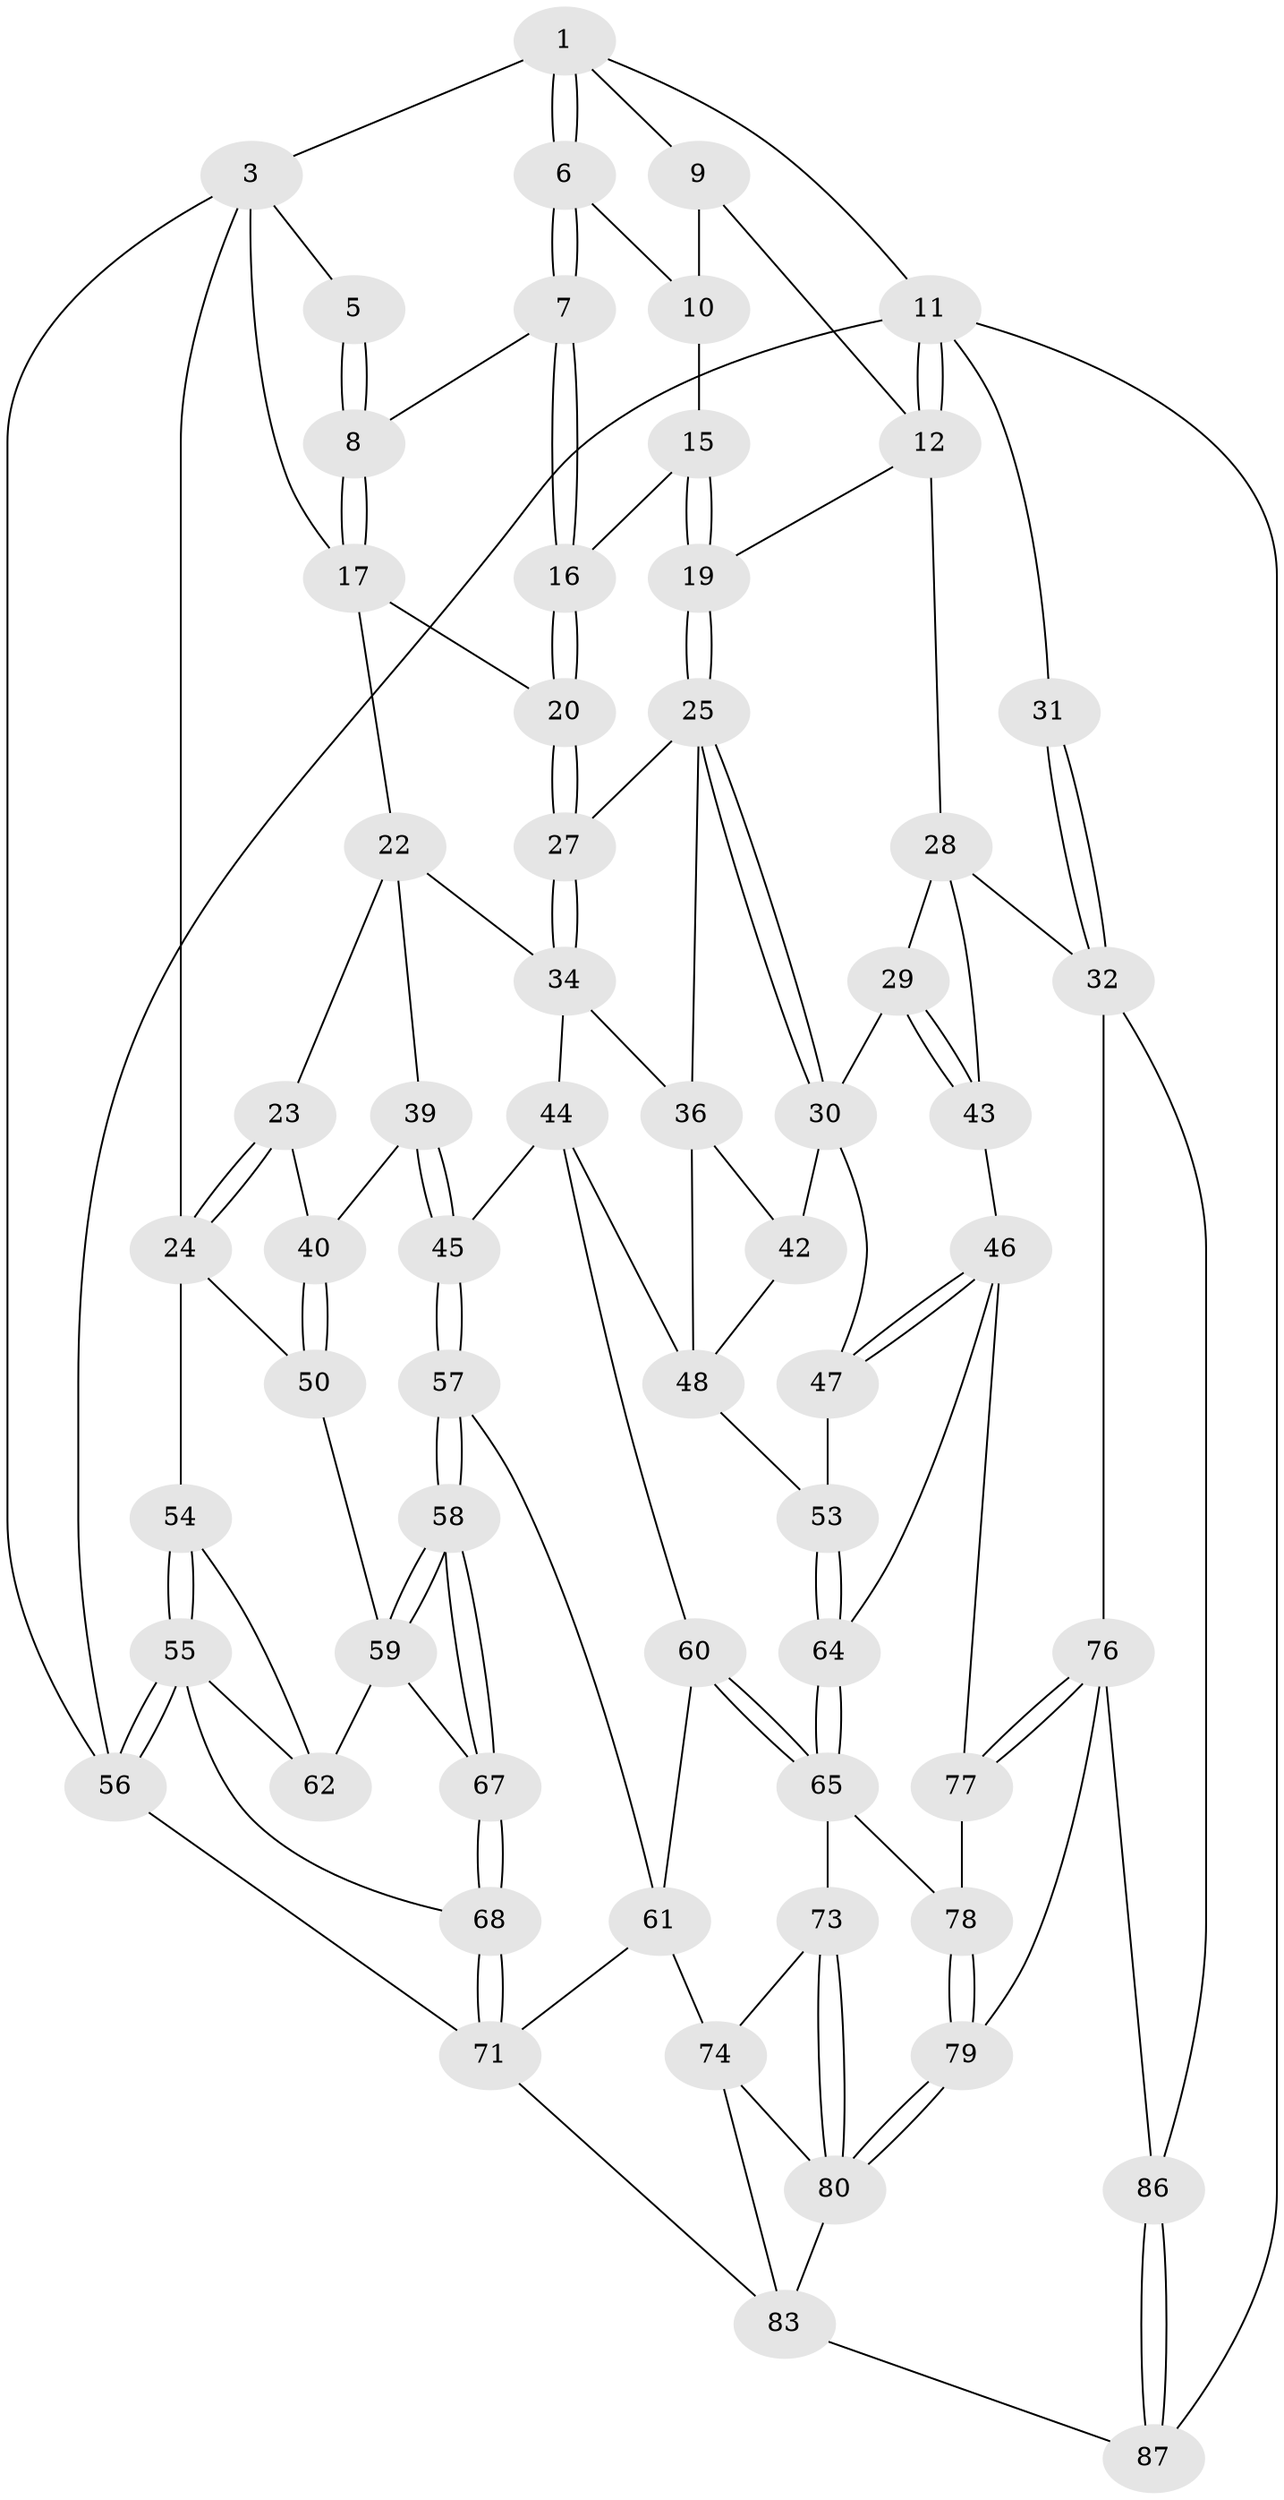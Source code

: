 // Generated by graph-tools (version 1.1) at 2025/52/02/27/25 19:52:36]
// undirected, 62 vertices, 140 edges
graph export_dot {
graph [start="1"]
  node [color=gray90,style=filled];
  1 [pos="+0.4664701350938909+0",super="+2"];
  3 [pos="+0+0",super="+4"];
  5 [pos="+0.40489874248932184+0"];
  6 [pos="+0.5349786905138392+0.06029370105752375"];
  7 [pos="+0.5184275570092598+0.1084523132359453"];
  8 [pos="+0.34557421673570654+0.13779602866892723"];
  9 [pos="+0.8246545248062102+0",super="+13"];
  10 [pos="+0.6352311567278831+0.07756272508052094",super="+14"];
  11 [pos="+1+0.2422190566204153",super="+89"];
  12 [pos="+0.9357646517172281+0.21529295733431345",super="+18"];
  15 [pos="+0.6489346822444965+0.2603683194904882"];
  16 [pos="+0.5418914118289365+0.25910314064121875"];
  17 [pos="+0.31324664697625204+0.17719996140702976",super="+21"];
  19 [pos="+0.703585214357194+0.2965619616955406"];
  20 [pos="+0.5386410216576989+0.2617733847154186"];
  22 [pos="+0.2793241575118598+0.30669520380646653",super="+35"];
  23 [pos="+0.21163067177605446+0.33031407441891597"];
  24 [pos="+0+0.19585853149991345",super="+49"];
  25 [pos="+0.674380600716606+0.4587812118742296",super="+26"];
  27 [pos="+0.5382748335807903+0.41101107627547817"];
  28 [pos="+0.864921302411179+0.4544295139486194",super="+33"];
  29 [pos="+0.8217419117797079+0.4747247897955085"];
  30 [pos="+0.6880970558715174+0.48398605592924004",super="+41"];
  31 [pos="+1+0.6728051589966156"];
  32 [pos="+1+0.6730625396071377",super="+75"];
  34 [pos="+0.430378803079619+0.4724219792821222",super="+38"];
  36 [pos="+0.5495749563632405+0.5193393004451723",super="+37"];
  39 [pos="+0.3084003527946963+0.5739193042449184"];
  40 [pos="+0.20843538926463925+0.4894521017121649"];
  42 [pos="+0.600517446364673+0.5493702913861592"];
  43 [pos="+0.7830933075486924+0.674125259621261"];
  44 [pos="+0.4604245440276498+0.5733580632182942",super="+52"];
  45 [pos="+0.3093644384601328+0.5770330389021026"];
  46 [pos="+0.7505396167215826+0.6860606936444881",super="+66"];
  47 [pos="+0.6903821952087558+0.5998129028178496"];
  48 [pos="+0.5668977386547024+0.5823025704255186",super="+51"];
  50 [pos="+0.15007126552699263+0.5686859933012904"];
  53 [pos="+0.5629293394203004+0.6445936348002462"];
  54 [pos="+0+0.6010449023659494"];
  55 [pos="+0+0.833021564898763",super="+69"];
  56 [pos="+0+1"];
  57 [pos="+0.32670194684259557+0.6918126415802414"];
  58 [pos="+0.231057280068149+0.731933592941967"];
  59 [pos="+0.1462969552311842+0.5943259146367436",super="+63"];
  60 [pos="+0.42464824148636376+0.6821418134250118"];
  61 [pos="+0.3706275209494957+0.7036292518049163",super="+70"];
  62 [pos="+0.023681427378946112+0.6675243985977565"];
  64 [pos="+0.5837093109805175+0.7124031369438361"];
  65 [pos="+0.5461060177513603+0.7708992140913193",super="+72"];
  67 [pos="+0.20997328078551472+0.7660582371153031"];
  68 [pos="+0.17289468343564904+0.8674674847082172"];
  71 [pos="+0.20285361100277202+1",super="+84"];
  73 [pos="+0.5374603839722196+0.8018753547733254"];
  74 [pos="+0.440507261400338+0.841864496765227",super="+82"];
  76 [pos="+0.9237688163907943+0.8314978963551004",super="+85"];
  77 [pos="+0.7428815559623585+0.7519617348742951"];
  78 [pos="+0.7244128006826532+0.8093560476516838"];
  79 [pos="+0.724544118463163+0.8298410533851647"];
  80 [pos="+0.6220135779020235+0.9913247956794488",super="+81"];
  83 [pos="+0.3639749419400995+1",super="+88"];
  86 [pos="+0.8636797515971244+1"];
  87 [pos="+0.8495791412327842+1"];
  1 -- 6;
  1 -- 6;
  1 -- 3;
  1 -- 11;
  1 -- 9;
  3 -- 24;
  3 -- 56;
  3 -- 17;
  3 -- 5;
  5 -- 8;
  5 -- 8;
  6 -- 7;
  6 -- 7;
  6 -- 10;
  7 -- 8;
  7 -- 16;
  7 -- 16;
  8 -- 17;
  8 -- 17;
  9 -- 10 [weight=2];
  9 -- 12;
  10 -- 15;
  11 -- 12;
  11 -- 12;
  11 -- 31 [weight=2];
  11 -- 56;
  11 -- 87;
  12 -- 19;
  12 -- 28;
  15 -- 16;
  15 -- 19;
  15 -- 19;
  16 -- 20;
  16 -- 20;
  17 -- 20;
  17 -- 22;
  19 -- 25;
  19 -- 25;
  20 -- 27;
  20 -- 27;
  22 -- 23;
  22 -- 34;
  22 -- 39;
  23 -- 24;
  23 -- 24;
  23 -- 40;
  24 -- 50;
  24 -- 54;
  25 -- 30;
  25 -- 30;
  25 -- 27;
  25 -- 36;
  27 -- 34;
  27 -- 34;
  28 -- 29;
  28 -- 32;
  28 -- 43;
  29 -- 30;
  29 -- 43;
  29 -- 43;
  30 -- 42;
  30 -- 47;
  31 -- 32;
  31 -- 32;
  32 -- 76;
  32 -- 86;
  34 -- 44;
  34 -- 36;
  36 -- 42;
  36 -- 48;
  39 -- 40;
  39 -- 45;
  39 -- 45;
  40 -- 50;
  40 -- 50;
  42 -- 48;
  43 -- 46;
  44 -- 45;
  44 -- 48;
  44 -- 60;
  45 -- 57;
  45 -- 57;
  46 -- 47;
  46 -- 47;
  46 -- 64;
  46 -- 77;
  47 -- 53;
  48 -- 53;
  50 -- 59;
  53 -- 64;
  53 -- 64;
  54 -- 55;
  54 -- 55;
  54 -- 62;
  55 -- 56;
  55 -- 56;
  55 -- 68;
  55 -- 62;
  56 -- 71;
  57 -- 58;
  57 -- 58;
  57 -- 61;
  58 -- 59;
  58 -- 59;
  58 -- 67;
  58 -- 67;
  59 -- 67;
  59 -- 62;
  60 -- 61;
  60 -- 65;
  60 -- 65;
  61 -- 74;
  61 -- 71;
  64 -- 65;
  64 -- 65;
  65 -- 73;
  65 -- 78;
  67 -- 68;
  67 -- 68;
  68 -- 71;
  68 -- 71;
  71 -- 83;
  73 -- 74;
  73 -- 80;
  73 -- 80;
  74 -- 83;
  74 -- 80;
  76 -- 77;
  76 -- 77;
  76 -- 86;
  76 -- 79;
  77 -- 78;
  78 -- 79;
  78 -- 79;
  79 -- 80;
  79 -- 80;
  80 -- 83;
  83 -- 87;
  86 -- 87;
  86 -- 87;
}
